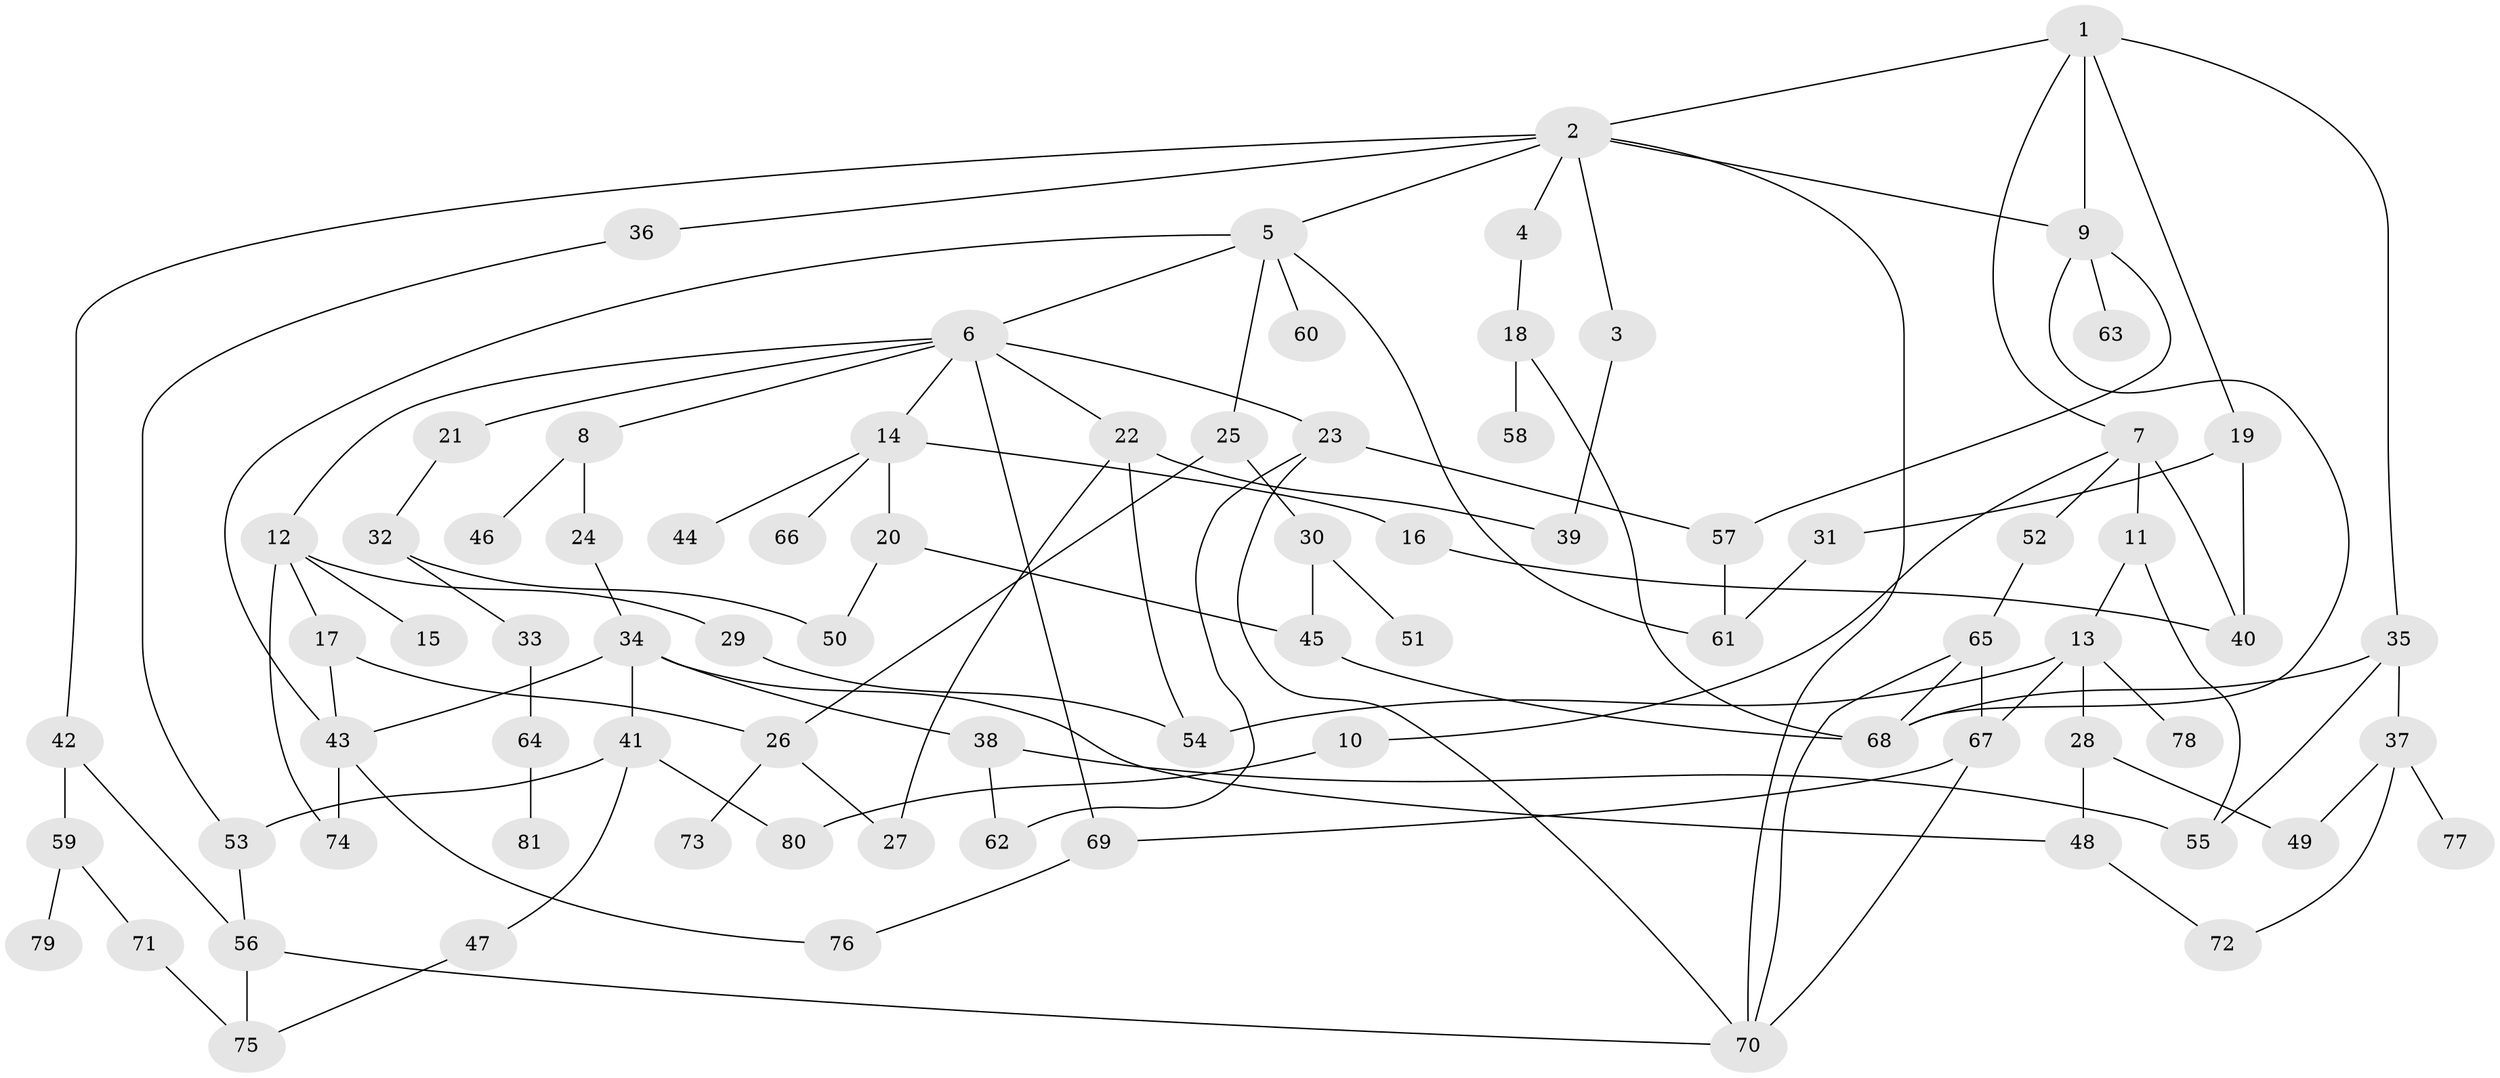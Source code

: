 // Generated by graph-tools (version 1.1) at 2025/00/03/09/25 03:00:56]
// undirected, 81 vertices, 118 edges
graph export_dot {
graph [start="1"]
  node [color=gray90,style=filled];
  1;
  2;
  3;
  4;
  5;
  6;
  7;
  8;
  9;
  10;
  11;
  12;
  13;
  14;
  15;
  16;
  17;
  18;
  19;
  20;
  21;
  22;
  23;
  24;
  25;
  26;
  27;
  28;
  29;
  30;
  31;
  32;
  33;
  34;
  35;
  36;
  37;
  38;
  39;
  40;
  41;
  42;
  43;
  44;
  45;
  46;
  47;
  48;
  49;
  50;
  51;
  52;
  53;
  54;
  55;
  56;
  57;
  58;
  59;
  60;
  61;
  62;
  63;
  64;
  65;
  66;
  67;
  68;
  69;
  70;
  71;
  72;
  73;
  74;
  75;
  76;
  77;
  78;
  79;
  80;
  81;
  1 -- 2;
  1 -- 7;
  1 -- 19;
  1 -- 35;
  1 -- 9;
  2 -- 3;
  2 -- 4;
  2 -- 5;
  2 -- 9;
  2 -- 36;
  2 -- 42;
  2 -- 70;
  3 -- 39;
  4 -- 18;
  5 -- 6;
  5 -- 25;
  5 -- 60;
  5 -- 61;
  5 -- 43;
  6 -- 8;
  6 -- 12;
  6 -- 14;
  6 -- 21;
  6 -- 22;
  6 -- 23;
  6 -- 69;
  7 -- 10;
  7 -- 11;
  7 -- 52;
  7 -- 40;
  8 -- 24;
  8 -- 46;
  9 -- 63;
  9 -- 68;
  9 -- 57;
  10 -- 80;
  11 -- 13;
  11 -- 55;
  12 -- 15;
  12 -- 17;
  12 -- 29;
  12 -- 74;
  13 -- 28;
  13 -- 67;
  13 -- 78;
  13 -- 54;
  14 -- 16;
  14 -- 20;
  14 -- 44;
  14 -- 66;
  16 -- 40;
  17 -- 26;
  17 -- 43;
  18 -- 58;
  18 -- 68;
  19 -- 31;
  19 -- 40;
  20 -- 45;
  20 -- 50;
  21 -- 32;
  22 -- 39;
  22 -- 54;
  22 -- 27;
  23 -- 57;
  23 -- 70;
  23 -- 62;
  24 -- 34;
  25 -- 30;
  25 -- 26;
  26 -- 27;
  26 -- 73;
  28 -- 48;
  28 -- 49;
  29 -- 54;
  30 -- 51;
  30 -- 45;
  31 -- 61;
  32 -- 33;
  32 -- 50;
  33 -- 64;
  34 -- 38;
  34 -- 41;
  34 -- 48;
  34 -- 43;
  35 -- 37;
  35 -- 68;
  35 -- 55;
  36 -- 53;
  37 -- 49;
  37 -- 72;
  37 -- 77;
  38 -- 55;
  38 -- 62;
  41 -- 47;
  41 -- 80;
  41 -- 53;
  42 -- 56;
  42 -- 59;
  43 -- 74;
  43 -- 76;
  45 -- 68;
  47 -- 75;
  48 -- 72;
  52 -- 65;
  53 -- 56;
  56 -- 70;
  56 -- 75;
  57 -- 61;
  59 -- 71;
  59 -- 79;
  64 -- 81;
  65 -- 70;
  65 -- 68;
  65 -- 67;
  67 -- 69;
  67 -- 70;
  69 -- 76;
  71 -- 75;
}
